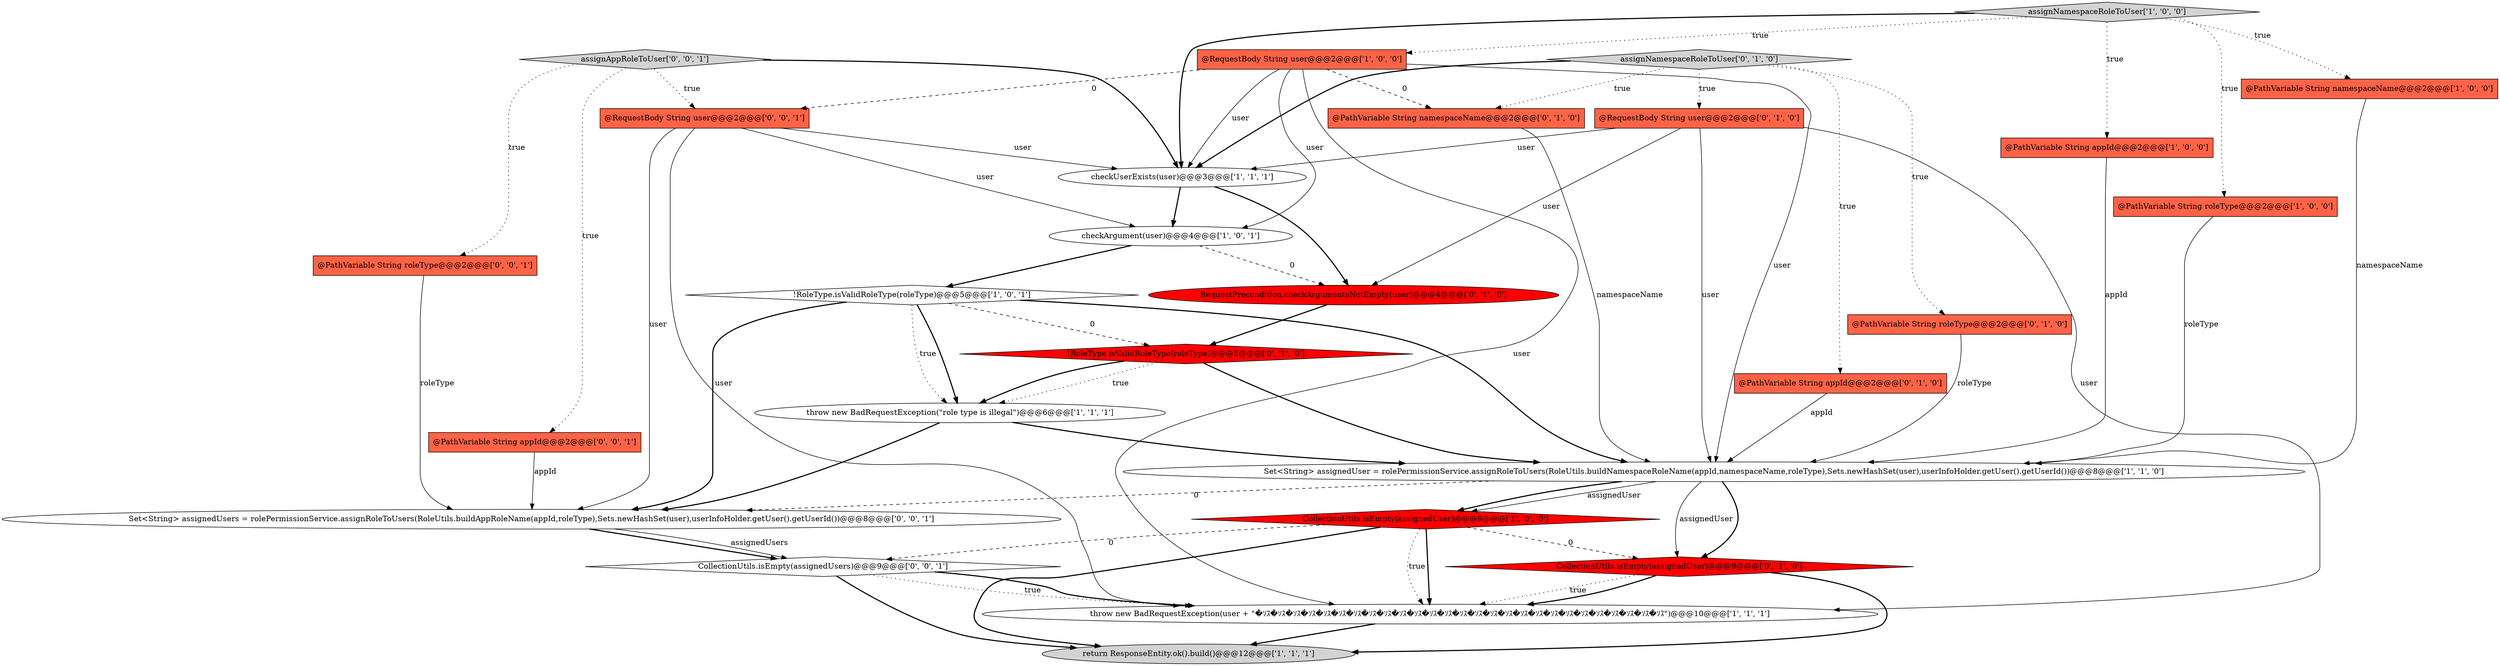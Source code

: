 digraph {
4 [style = filled, label = "throw new BadRequestException(\"role type is illegal\")@@@6@@@['1', '1', '1']", fillcolor = white, shape = ellipse image = "AAA0AAABBB1BBB"];
6 [style = filled, label = "CollectionUtils.isEmpty(assignedUser)@@@9@@@['1', '0', '0']", fillcolor = red, shape = diamond image = "AAA1AAABBB1BBB"];
22 [style = filled, label = "assignAppRoleToUser['0', '0', '1']", fillcolor = lightgray, shape = diamond image = "AAA0AAABBB3BBB"];
21 [style = filled, label = "CollectionUtils.isEmpty(assignedUsers)@@@9@@@['0', '0', '1']", fillcolor = white, shape = diamond image = "AAA0AAABBB3BBB"];
11 [style = filled, label = "@RequestBody String user@@@2@@@['1', '0', '0']", fillcolor = tomato, shape = box image = "AAA1AAABBB1BBB"];
9 [style = filled, label = "@PathVariable String namespaceName@@@2@@@['1', '0', '0']", fillcolor = tomato, shape = box image = "AAA0AAABBB1BBB"];
3 [style = filled, label = "throw new BadRequestException(user + \"�ｿｽ�ｿｽ�ｿｽ�ｿｽ�ｿｽ�ｿｽ�ｿｽ�ｿｽ�ｿｽ�ｿｽ�ｿｽ�ｿｽ�ｿｽ�ｿｽ�ｿｽ�ｿｽ�ｿｽ�ｿｽ�ｿｽ�ｿｽ�ｿｽ�ｿｽ�ｿｽ�ｿｽ�ｿｽ�ｿｽ�ｿｽ\")@@@10@@@['1', '1', '1']", fillcolor = white, shape = ellipse image = "AAA0AAABBB1BBB"];
16 [style = filled, label = "RequestPrecondition.checkArgumentsNotEmpty(user)@@@4@@@['0', '1', '0']", fillcolor = red, shape = ellipse image = "AAA1AAABBB2BBB"];
17 [style = filled, label = "@PathVariable String roleType@@@2@@@['0', '1', '0']", fillcolor = tomato, shape = box image = "AAA0AAABBB2BBB"];
2 [style = filled, label = "checkArgument(user)@@@4@@@['1', '0', '1']", fillcolor = white, shape = ellipse image = "AAA0AAABBB1BBB"];
8 [style = filled, label = "Set<String> assignedUser = rolePermissionService.assignRoleToUsers(RoleUtils.buildNamespaceRoleName(appId,namespaceName,roleType),Sets.newHashSet(user),userInfoHolder.getUser().getUserId())@@@8@@@['1', '1', '0']", fillcolor = white, shape = ellipse image = "AAA0AAABBB1BBB"];
10 [style = filled, label = "checkUserExists(user)@@@3@@@['1', '1', '1']", fillcolor = white, shape = ellipse image = "AAA0AAABBB1BBB"];
14 [style = filled, label = "assignNamespaceRoleToUser['0', '1', '0']", fillcolor = lightgray, shape = diamond image = "AAA0AAABBB2BBB"];
20 [style = filled, label = "@PathVariable String namespaceName@@@2@@@['0', '1', '0']", fillcolor = tomato, shape = box image = "AAA1AAABBB2BBB"];
24 [style = filled, label = "@PathVariable String roleType@@@2@@@['0', '0', '1']", fillcolor = tomato, shape = box image = "AAA0AAABBB3BBB"];
0 [style = filled, label = "!RoleType.isValidRoleType(roleType)@@@5@@@['1', '0', '1']", fillcolor = white, shape = diamond image = "AAA0AAABBB1BBB"];
26 [style = filled, label = "Set<String> assignedUsers = rolePermissionService.assignRoleToUsers(RoleUtils.buildAppRoleName(appId,roleType),Sets.newHashSet(user),userInfoHolder.getUser().getUserId())@@@8@@@['0', '0', '1']", fillcolor = white, shape = ellipse image = "AAA0AAABBB3BBB"];
25 [style = filled, label = "@RequestBody String user@@@2@@@['0', '0', '1']", fillcolor = tomato, shape = box image = "AAA0AAABBB3BBB"];
7 [style = filled, label = "@PathVariable String appId@@@2@@@['1', '0', '0']", fillcolor = tomato, shape = box image = "AAA0AAABBB1BBB"];
1 [style = filled, label = "@PathVariable String roleType@@@2@@@['1', '0', '0']", fillcolor = tomato, shape = box image = "AAA0AAABBB1BBB"];
5 [style = filled, label = "return ResponseEntity.ok().build()@@@12@@@['1', '1', '1']", fillcolor = lightgray, shape = ellipse image = "AAA0AAABBB1BBB"];
12 [style = filled, label = "assignNamespaceRoleToUser['1', '0', '0']", fillcolor = lightgray, shape = diamond image = "AAA0AAABBB1BBB"];
13 [style = filled, label = "@RequestBody String user@@@2@@@['0', '1', '0']", fillcolor = tomato, shape = box image = "AAA0AAABBB2BBB"];
23 [style = filled, label = "@PathVariable String appId@@@2@@@['0', '0', '1']", fillcolor = tomato, shape = box image = "AAA0AAABBB3BBB"];
19 [style = filled, label = "CollectionUtils.isEmpty(assignedUser)@@@9@@@['0', '1', '0']", fillcolor = red, shape = diamond image = "AAA1AAABBB2BBB"];
15 [style = filled, label = "@PathVariable String appId@@@2@@@['0', '1', '0']", fillcolor = tomato, shape = box image = "AAA0AAABBB2BBB"];
18 [style = filled, label = "!RoleType.isValidRoleType(roleType)@@@5@@@['0', '1', '0']", fillcolor = red, shape = diamond image = "AAA1AAABBB2BBB"];
6->21 [style = dashed, label="0"];
6->3 [style = bold, label=""];
24->26 [style = solid, label="roleType"];
16->18 [style = bold, label=""];
11->20 [style = dashed, label="0"];
0->26 [style = bold, label=""];
22->23 [style = dotted, label="true"];
25->3 [style = solid, label="user"];
8->19 [style = bold, label=""];
8->6 [style = solid, label="assignedUser"];
0->4 [style = dotted, label="true"];
13->16 [style = solid, label="user"];
22->25 [style = dotted, label="true"];
4->26 [style = bold, label=""];
14->10 [style = bold, label=""];
12->1 [style = dotted, label="true"];
11->10 [style = solid, label="user"];
15->8 [style = solid, label="appId"];
25->2 [style = solid, label="user"];
8->6 [style = bold, label=""];
22->24 [style = dotted, label="true"];
21->3 [style = bold, label=""];
1->8 [style = solid, label="roleType"];
14->13 [style = dotted, label="true"];
11->2 [style = solid, label="user"];
26->21 [style = bold, label=""];
12->11 [style = dotted, label="true"];
13->8 [style = solid, label="user"];
9->8 [style = solid, label="namespaceName"];
14->20 [style = dotted, label="true"];
19->5 [style = bold, label=""];
21->5 [style = bold, label=""];
14->17 [style = dotted, label="true"];
6->5 [style = bold, label=""];
25->26 [style = solid, label="user"];
3->5 [style = bold, label=""];
11->8 [style = solid, label="user"];
2->0 [style = bold, label=""];
20->8 [style = solid, label="namespaceName"];
12->10 [style = bold, label=""];
14->15 [style = dotted, label="true"];
18->4 [style = bold, label=""];
10->16 [style = bold, label=""];
11->3 [style = solid, label="user"];
17->8 [style = solid, label="roleType"];
0->4 [style = bold, label=""];
19->3 [style = dotted, label="true"];
2->16 [style = dashed, label="0"];
13->3 [style = solid, label="user"];
6->19 [style = dashed, label="0"];
0->8 [style = bold, label=""];
22->10 [style = bold, label=""];
21->3 [style = dotted, label="true"];
11->25 [style = dashed, label="0"];
0->18 [style = dashed, label="0"];
4->8 [style = bold, label=""];
10->2 [style = bold, label=""];
25->10 [style = solid, label="user"];
18->8 [style = bold, label=""];
18->4 [style = dotted, label="true"];
26->21 [style = solid, label="assignedUsers"];
6->3 [style = dotted, label="true"];
8->19 [style = solid, label="assignedUser"];
12->7 [style = dotted, label="true"];
19->3 [style = bold, label=""];
13->10 [style = solid, label="user"];
23->26 [style = solid, label="appId"];
7->8 [style = solid, label="appId"];
12->9 [style = dotted, label="true"];
8->26 [style = dashed, label="0"];
}
